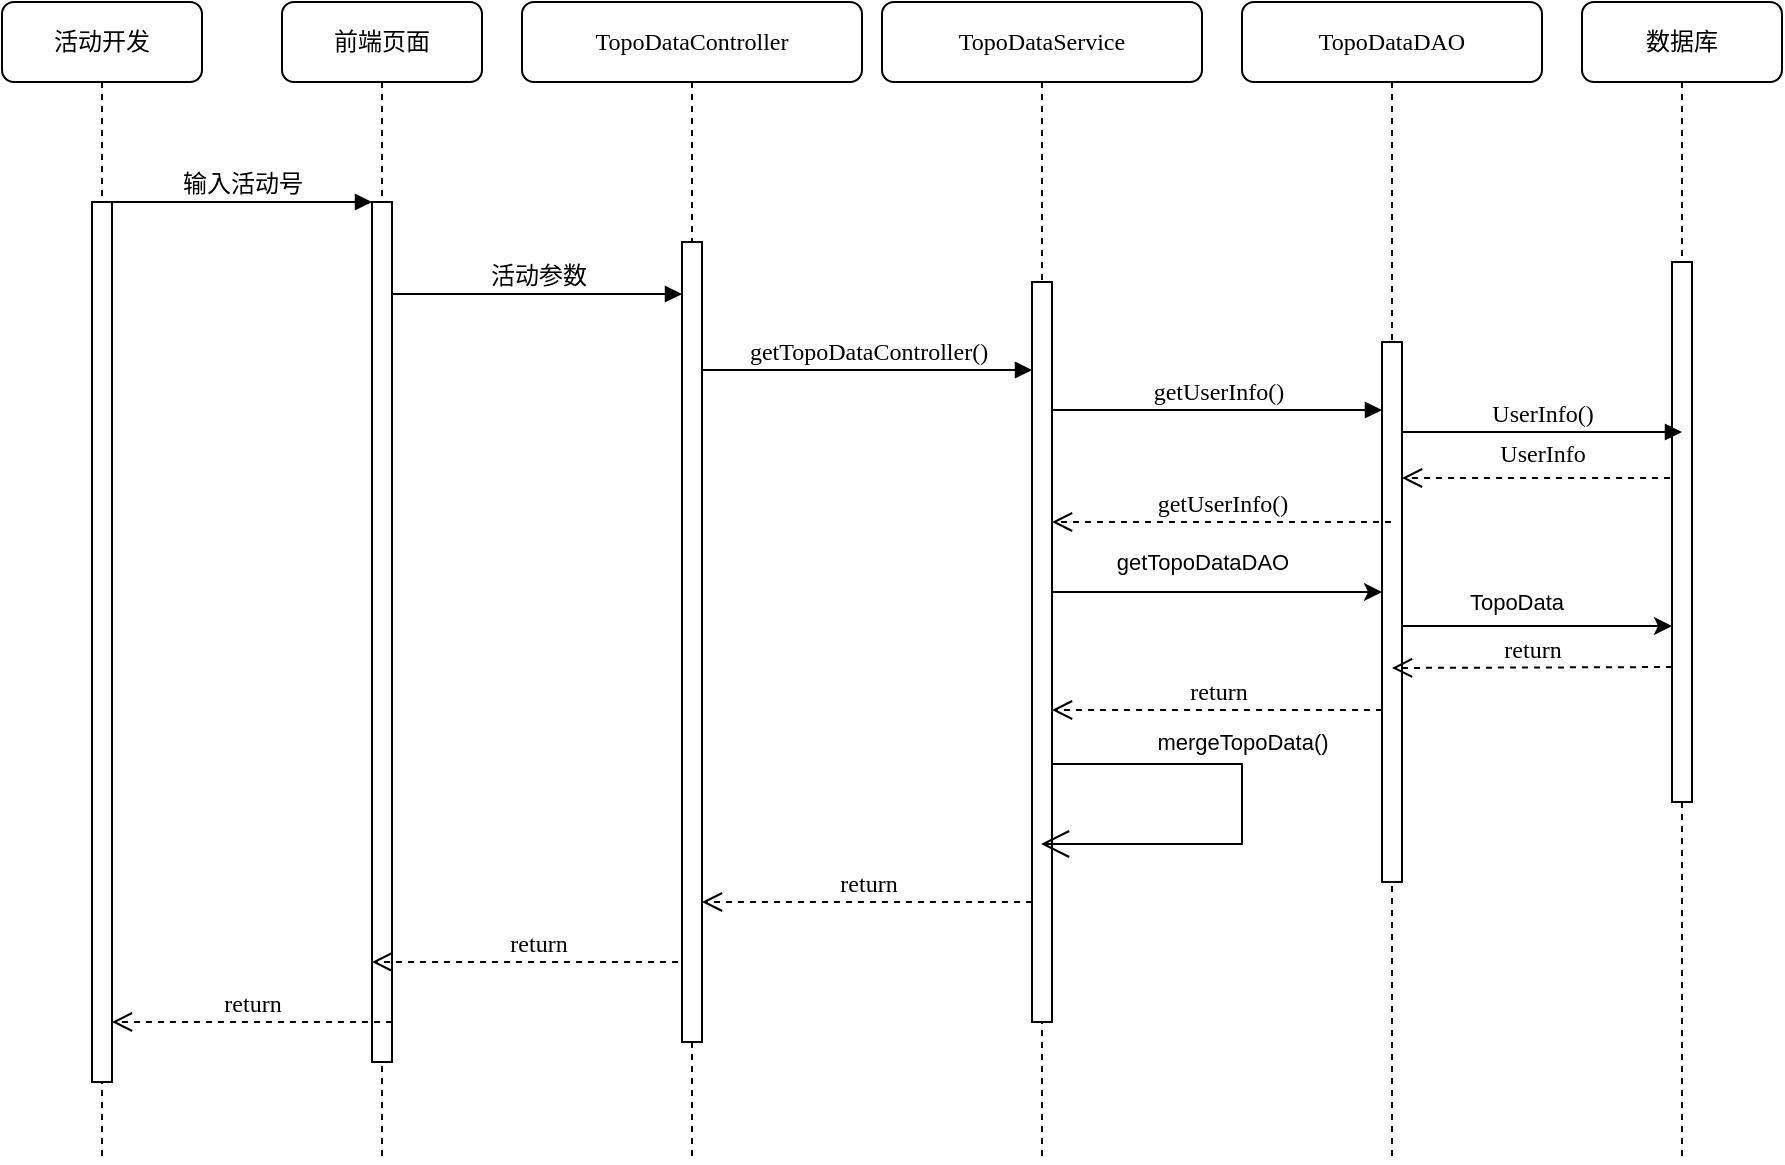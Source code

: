 <mxfile version="21.3.3" type="github">
  <diagram name="第 1 页" id="ihNpK2wFT5_4Wn9CBcbZ">
    <mxGraphModel dx="984" dy="527" grid="1" gridSize="10" guides="1" tooltips="1" connect="1" arrows="1" fold="1" page="1" pageScale="1" pageWidth="827" pageHeight="1169" math="0" shadow="0">
      <root>
        <mxCell id="0" />
        <mxCell id="1" parent="0" />
        <mxCell id="ve3X4KPvdIRCYT8Ylxo1-1" value="前端页面" style="shape=umlLifeline;perimeter=lifelinePerimeter;whiteSpace=wrap;html=1;container=1;collapsible=0;recursiveResize=0;outlineConnect=0;rounded=1;shadow=0;comic=0;labelBackgroundColor=none;strokeWidth=1;fontFamily=Verdana;fontSize=12;align=center;" vertex="1" parent="1">
          <mxGeometry x="240" y="80" width="100" height="580" as="geometry" />
        </mxCell>
        <mxCell id="ve3X4KPvdIRCYT8Ylxo1-2" value="" style="html=1;points=[];perimeter=orthogonalPerimeter;rounded=0;shadow=0;comic=0;labelBackgroundColor=none;strokeWidth=1;fontFamily=Verdana;fontSize=12;align=center;" vertex="1" parent="ve3X4KPvdIRCYT8Ylxo1-1">
          <mxGeometry x="45" y="100" width="10" height="430" as="geometry" />
        </mxCell>
        <mxCell id="ve3X4KPvdIRCYT8Ylxo1-3" value="return" style="html=1;verticalAlign=bottom;endArrow=open;dashed=1;endSize=8;labelBackgroundColor=none;fontFamily=Verdana;fontSize=12;" edge="1" parent="ve3X4KPvdIRCYT8Ylxo1-1">
          <mxGeometry relative="1" as="geometry">
            <mxPoint x="45" y="480" as="targetPoint" />
            <mxPoint x="210" y="480" as="sourcePoint" />
            <Array as="points">
              <mxPoint x="120" y="480" />
            </Array>
          </mxGeometry>
        </mxCell>
        <mxCell id="ve3X4KPvdIRCYT8Ylxo1-4" value="TopoDataController" style="shape=umlLifeline;perimeter=lifelinePerimeter;whiteSpace=wrap;html=1;container=1;collapsible=0;recursiveResize=0;outlineConnect=0;rounded=1;shadow=0;comic=0;labelBackgroundColor=none;strokeWidth=1;fontFamily=Verdana;fontSize=12;align=center;" vertex="1" parent="1">
          <mxGeometry x="360" y="80" width="170" height="580" as="geometry" />
        </mxCell>
        <mxCell id="ve3X4KPvdIRCYT8Ylxo1-5" value="" style="html=1;points=[];perimeter=orthogonalPerimeter;rounded=0;shadow=0;comic=0;labelBackgroundColor=none;strokeWidth=1;fontFamily=Verdana;fontSize=12;align=center;" vertex="1" parent="ve3X4KPvdIRCYT8Ylxo1-4">
          <mxGeometry x="80" y="120" width="10" height="400" as="geometry" />
        </mxCell>
        <mxCell id="ve3X4KPvdIRCYT8Ylxo1-6" value="return" style="html=1;verticalAlign=bottom;endArrow=open;dashed=1;endSize=8;labelBackgroundColor=none;fontFamily=Verdana;fontSize=12;" edge="1" parent="ve3X4KPvdIRCYT8Ylxo1-4">
          <mxGeometry relative="1" as="geometry">
            <mxPoint x="90" y="450" as="targetPoint" />
            <mxPoint x="255" y="450" as="sourcePoint" />
            <Array as="points">
              <mxPoint x="165" y="450" />
            </Array>
          </mxGeometry>
        </mxCell>
        <mxCell id="ve3X4KPvdIRCYT8Ylxo1-7" value="TopoDataService" style="shape=umlLifeline;perimeter=lifelinePerimeter;whiteSpace=wrap;html=1;container=1;collapsible=0;recursiveResize=0;outlineConnect=0;rounded=1;shadow=0;comic=0;labelBackgroundColor=none;strokeWidth=1;fontFamily=Verdana;fontSize=12;align=center;" vertex="1" parent="1">
          <mxGeometry x="540" y="80" width="160" height="580" as="geometry" />
        </mxCell>
        <mxCell id="ve3X4KPvdIRCYT8Ylxo1-8" value="" style="html=1;points=[];perimeter=orthogonalPerimeter;rounded=0;shadow=0;comic=0;labelBackgroundColor=none;strokeWidth=1;fontFamily=Verdana;fontSize=12;align=center;" vertex="1" parent="ve3X4KPvdIRCYT8Ylxo1-7">
          <mxGeometry x="75" y="140" width="10" height="370" as="geometry" />
        </mxCell>
        <mxCell id="ve3X4KPvdIRCYT8Ylxo1-9" value="" style="endArrow=open;endFill=1;endSize=12;html=1;rounded=0;" edge="1" parent="ve3X4KPvdIRCYT8Ylxo1-7">
          <mxGeometry width="160" relative="1" as="geometry">
            <mxPoint x="85" y="381" as="sourcePoint" />
            <mxPoint x="79.5" y="421" as="targetPoint" />
            <Array as="points">
              <mxPoint x="180" y="381" />
              <mxPoint x="180" y="421" />
            </Array>
          </mxGeometry>
        </mxCell>
        <mxCell id="ve3X4KPvdIRCYT8Ylxo1-10" value="mergeTopoData()" style="edgeLabel;html=1;align=center;verticalAlign=middle;resizable=0;points=[];" vertex="1" connectable="0" parent="ve3X4KPvdIRCYT8Ylxo1-9">
          <mxGeometry x="-0.442" relative="1" as="geometry">
            <mxPoint x="29" y="-11" as="offset" />
          </mxGeometry>
        </mxCell>
        <mxCell id="ve3X4KPvdIRCYT8Ylxo1-11" value="TopoDataDAO" style="shape=umlLifeline;perimeter=lifelinePerimeter;whiteSpace=wrap;html=1;container=1;collapsible=0;recursiveResize=0;outlineConnect=0;rounded=1;shadow=0;comic=0;labelBackgroundColor=none;strokeWidth=1;fontFamily=Verdana;fontSize=12;align=center;" vertex="1" parent="1">
          <mxGeometry x="720" y="80" width="150" height="580" as="geometry" />
        </mxCell>
        <mxCell id="ve3X4KPvdIRCYT8Ylxo1-12" value="" style="html=1;points=[];perimeter=orthogonalPerimeter;rounded=0;shadow=0;comic=0;labelBackgroundColor=none;strokeWidth=1;fontFamily=Verdana;fontSize=12;align=center;" vertex="1" parent="ve3X4KPvdIRCYT8Ylxo1-11">
          <mxGeometry x="70" y="170" width="10" height="270" as="geometry" />
        </mxCell>
        <mxCell id="ve3X4KPvdIRCYT8Ylxo1-13" value="UserInfo" style="html=1;verticalAlign=bottom;endArrow=open;dashed=1;endSize=8;exitX=0;exitY=0.95;labelBackgroundColor=none;fontFamily=Verdana;fontSize=12;" edge="1" parent="ve3X4KPvdIRCYT8Ylxo1-11">
          <mxGeometry y="-3" relative="1" as="geometry">
            <mxPoint x="80" y="238" as="targetPoint" />
            <mxPoint x="220" y="238" as="sourcePoint" />
            <mxPoint as="offset" />
          </mxGeometry>
        </mxCell>
        <mxCell id="ve3X4KPvdIRCYT8Ylxo1-14" value="getUserInfo()" style="html=1;verticalAlign=bottom;endArrow=block;labelBackgroundColor=none;fontFamily=Verdana;fontSize=12;edgeStyle=elbowEdgeStyle;elbow=vertical;" edge="1" parent="ve3X4KPvdIRCYT8Ylxo1-11">
          <mxGeometry relative="1" as="geometry">
            <mxPoint x="-95" y="204" as="sourcePoint" />
            <Array as="points">
              <mxPoint x="-25" y="204" />
              <mxPoint x="-25" y="329" />
              <mxPoint x="-85" y="204" />
            </Array>
            <mxPoint x="70" y="204" as="targetPoint" />
          </mxGeometry>
        </mxCell>
        <mxCell id="ve3X4KPvdIRCYT8Ylxo1-15" value="数据库" style="shape=umlLifeline;perimeter=lifelinePerimeter;whiteSpace=wrap;html=1;container=1;collapsible=0;recursiveResize=0;outlineConnect=0;rounded=1;shadow=0;comic=0;labelBackgroundColor=none;strokeWidth=1;fontFamily=Verdana;fontSize=12;align=center;" vertex="1" parent="1">
          <mxGeometry x="890" y="80" width="100" height="580" as="geometry" />
        </mxCell>
        <mxCell id="ve3X4KPvdIRCYT8Ylxo1-16" value="" style="html=1;points=[];perimeter=orthogonalPerimeter;rounded=0;shadow=0;comic=0;labelBackgroundColor=none;strokeColor=#000000;strokeWidth=1;fillColor=#FFFFFF;fontFamily=Verdana;fontSize=12;fontColor=#000000;align=center;" vertex="1" parent="ve3X4KPvdIRCYT8Ylxo1-15">
          <mxGeometry x="45" y="130" width="10" height="270" as="geometry" />
        </mxCell>
        <mxCell id="ve3X4KPvdIRCYT8Ylxo1-17" value="UserInfo()" style="html=1;verticalAlign=bottom;endArrow=block;labelBackgroundColor=none;fontFamily=Verdana;fontSize=12;edgeStyle=elbowEdgeStyle;elbow=vertical;" edge="1" parent="ve3X4KPvdIRCYT8Ylxo1-15">
          <mxGeometry relative="1" as="geometry">
            <mxPoint x="-90" y="215" as="sourcePoint" />
            <Array as="points">
              <mxPoint x="-20" y="215" />
              <mxPoint x="-20" y="340" />
              <mxPoint x="-80" y="215" />
            </Array>
            <mxPoint x="50" y="215" as="targetPoint" />
          </mxGeometry>
        </mxCell>
        <mxCell id="ve3X4KPvdIRCYT8Ylxo1-18" value="活动开发" style="shape=umlLifeline;perimeter=lifelinePerimeter;whiteSpace=wrap;html=1;container=1;collapsible=0;recursiveResize=0;outlineConnect=0;rounded=1;shadow=0;comic=0;labelBackgroundColor=none;strokeWidth=1;fontFamily=Verdana;fontSize=12;align=center;" vertex="1" parent="1">
          <mxGeometry x="100" y="80" width="100" height="580" as="geometry" />
        </mxCell>
        <mxCell id="ve3X4KPvdIRCYT8Ylxo1-19" value="" style="html=1;points=[];perimeter=orthogonalPerimeter;rounded=0;shadow=0;comic=0;labelBackgroundColor=none;strokeWidth=1;fontFamily=Verdana;fontSize=12;align=center;" vertex="1" parent="ve3X4KPvdIRCYT8Ylxo1-18">
          <mxGeometry x="45" y="100" width="10" height="440" as="geometry" />
        </mxCell>
        <mxCell id="ve3X4KPvdIRCYT8Ylxo1-20" value="getTopoDataController()" style="html=1;verticalAlign=bottom;endArrow=block;labelBackgroundColor=none;fontFamily=Verdana;fontSize=12;edgeStyle=elbowEdgeStyle;elbow=vertical;" edge="1" parent="1">
          <mxGeometry x="0.004" relative="1" as="geometry">
            <mxPoint x="450" y="264" as="sourcePoint" />
            <Array as="points">
              <mxPoint x="520" y="264" />
              <mxPoint x="520" y="389" />
              <mxPoint x="460" y="264" />
            </Array>
            <mxPoint x="615" y="264" as="targetPoint" />
            <mxPoint as="offset" />
          </mxGeometry>
        </mxCell>
        <mxCell id="ve3X4KPvdIRCYT8Ylxo1-21" value="getUserInfo()" style="html=1;verticalAlign=bottom;endArrow=open;dashed=1;endSize=8;labelBackgroundColor=none;fontFamily=Verdana;fontSize=12;edgeStyle=elbowEdgeStyle;elbow=vertical;" edge="1" parent="1">
          <mxGeometry relative="1" as="geometry">
            <mxPoint x="625" y="340" as="targetPoint" />
            <Array as="points">
              <mxPoint x="690" y="340" />
              <mxPoint x="670" y="320" />
              <mxPoint x="700" y="320" />
            </Array>
            <mxPoint x="794.5" y="340" as="sourcePoint" />
          </mxGeometry>
        </mxCell>
        <mxCell id="ve3X4KPvdIRCYT8Ylxo1-22" value="return" style="html=1;verticalAlign=bottom;endArrow=open;dashed=1;endSize=8;exitX=0;exitY=0.95;labelBackgroundColor=none;fontFamily=Verdana;fontSize=12;" edge="1" parent="1">
          <mxGeometry relative="1" as="geometry">
            <mxPoint x="795" y="413" as="targetPoint" />
            <mxPoint x="935" y="412.5" as="sourcePoint" />
          </mxGeometry>
        </mxCell>
        <mxCell id="ve3X4KPvdIRCYT8Ylxo1-23" value="输入活动号" style="html=1;verticalAlign=bottom;endArrow=block;entryX=0;entryY=0;labelBackgroundColor=none;fontFamily=Verdana;fontSize=12;edgeStyle=elbowEdgeStyle;elbow=vertical;" edge="1" parent="1" source="ve3X4KPvdIRCYT8Ylxo1-19" target="ve3X4KPvdIRCYT8Ylxo1-2">
          <mxGeometry relative="1" as="geometry">
            <mxPoint x="220" y="190" as="sourcePoint" />
          </mxGeometry>
        </mxCell>
        <mxCell id="ve3X4KPvdIRCYT8Ylxo1-24" value="活动参数" style="html=1;verticalAlign=bottom;endArrow=block;entryX=0;entryY=0;labelBackgroundColor=none;fontFamily=Verdana;fontSize=12;edgeStyle=elbowEdgeStyle;elbow=vertical;" edge="1" parent="1">
          <mxGeometry relative="1" as="geometry">
            <mxPoint x="295.0" y="226" as="sourcePoint" />
            <mxPoint x="440.0" y="226.0" as="targetPoint" />
          </mxGeometry>
        </mxCell>
        <mxCell id="ve3X4KPvdIRCYT8Ylxo1-25" value="" style="endArrow=classic;html=1;rounded=0;" edge="1" parent="1">
          <mxGeometry width="50" height="50" relative="1" as="geometry">
            <mxPoint x="625" y="375" as="sourcePoint" />
            <mxPoint x="790" y="375" as="targetPoint" />
          </mxGeometry>
        </mxCell>
        <mxCell id="ve3X4KPvdIRCYT8Ylxo1-26" value="getTopoDataDAO" style="edgeLabel;html=1;align=center;verticalAlign=middle;resizable=0;points=[];" vertex="1" connectable="0" parent="ve3X4KPvdIRCYT8Ylxo1-25">
          <mxGeometry x="-0.154" y="2" relative="1" as="geometry">
            <mxPoint x="5" y="-13" as="offset" />
          </mxGeometry>
        </mxCell>
        <mxCell id="ve3X4KPvdIRCYT8Ylxo1-27" value="return" style="html=1;verticalAlign=bottom;endArrow=open;dashed=1;endSize=8;labelBackgroundColor=none;fontFamily=Verdana;fontSize=12;" edge="1" parent="1">
          <mxGeometry relative="1" as="geometry">
            <mxPoint x="625" y="434" as="targetPoint" />
            <mxPoint x="790" y="434" as="sourcePoint" />
            <Array as="points">
              <mxPoint x="700" y="434" />
            </Array>
          </mxGeometry>
        </mxCell>
        <mxCell id="ve3X4KPvdIRCYT8Ylxo1-28" value="" style="endArrow=classic;html=1;rounded=0;" edge="1" parent="1">
          <mxGeometry width="50" height="50" relative="1" as="geometry">
            <mxPoint x="800" y="392" as="sourcePoint" />
            <mxPoint x="935" y="392" as="targetPoint" />
            <Array as="points">
              <mxPoint x="910" y="392" />
            </Array>
          </mxGeometry>
        </mxCell>
        <mxCell id="ve3X4KPvdIRCYT8Ylxo1-29" value="TopoData" style="edgeLabel;html=1;align=center;verticalAlign=middle;resizable=0;points=[];" vertex="1" connectable="0" parent="ve3X4KPvdIRCYT8Ylxo1-28">
          <mxGeometry x="-0.154" y="2" relative="1" as="geometry">
            <mxPoint y="-10" as="offset" />
          </mxGeometry>
        </mxCell>
        <mxCell id="ve3X4KPvdIRCYT8Ylxo1-30" value="return" style="html=1;verticalAlign=bottom;endArrow=open;dashed=1;endSize=8;labelBackgroundColor=none;fontFamily=Verdana;fontSize=12;" edge="1" parent="1" target="ve3X4KPvdIRCYT8Ylxo1-19">
          <mxGeometry relative="1" as="geometry">
            <mxPoint x="180" y="590" as="targetPoint" />
            <mxPoint x="295" y="590" as="sourcePoint" />
            <Array as="points">
              <mxPoint x="205" y="590" />
            </Array>
          </mxGeometry>
        </mxCell>
      </root>
    </mxGraphModel>
  </diagram>
</mxfile>
